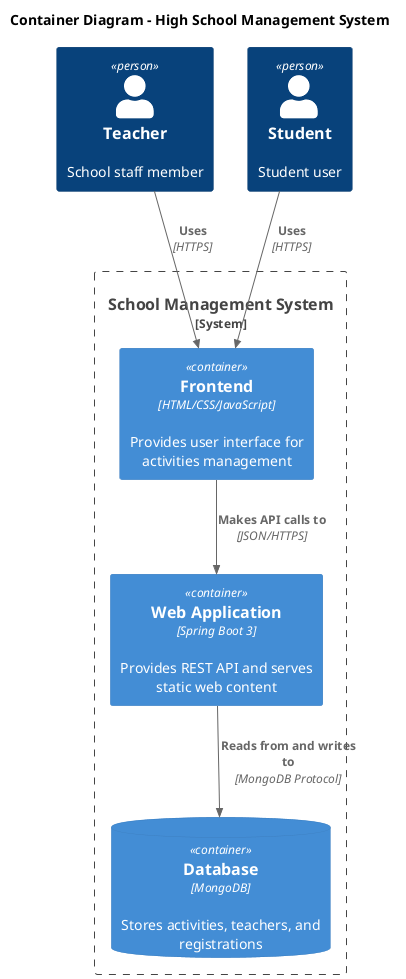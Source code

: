 @startuml container-diagram
!include <C4/C4_Container>

title Container Diagram - High School Management System

Person(teacher, "Teacher", "School staff member")
Person(student, "Student", "Student user")

System_Boundary(schoolSystem, "School Management System") {
    Container(webApp, "Web Application", "Spring Boot 3", "Provides REST API and serves static web content")
    Container(frontend, "Frontend", "HTML/CSS/JavaScript", "Provides user interface for activities management")
    ContainerDb(database, "Database", "MongoDB", "Stores activities, teachers, and registrations")
}

Rel(teacher, frontend, "Uses", "HTTPS")
Rel(student, frontend, "Uses", "HTTPS")
Rel(frontend, webApp, "Makes API calls to", "JSON/HTTPS")
Rel(webApp, database, "Reads from and writes to", "MongoDB Protocol")

@enduml